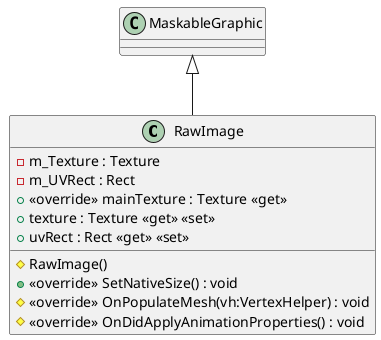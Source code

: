 @startuml
class RawImage {
    - m_Texture : Texture
    - m_UVRect : Rect
    # RawImage()
    + <<override>> mainTexture : Texture <<get>>
    + texture : Texture <<get>> <<set>>
    + uvRect : Rect <<get>> <<set>>
    + <<override>> SetNativeSize() : void
    # <<override>> OnPopulateMesh(vh:VertexHelper) : void
    # <<override>> OnDidApplyAnimationProperties() : void
}
MaskableGraphic <|-- RawImage
@enduml
